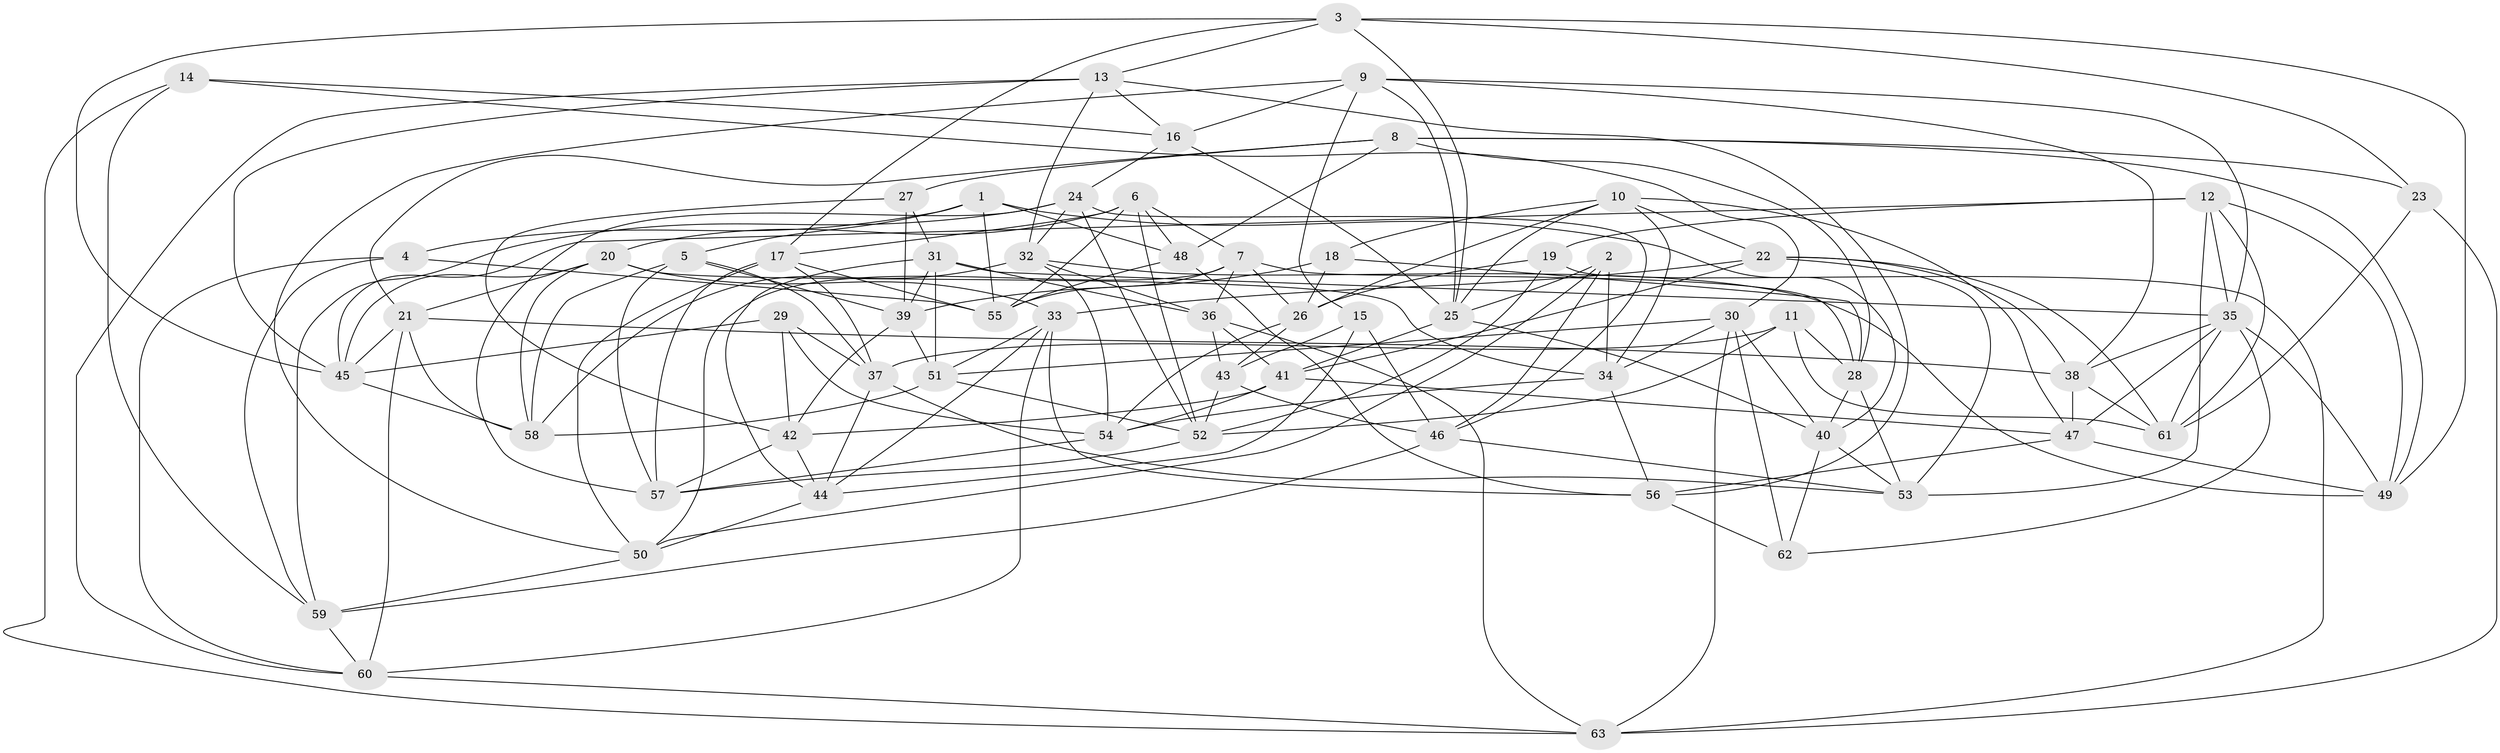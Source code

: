 // original degree distribution, {4: 1.0}
// Generated by graph-tools (version 1.1) at 2025/50/03/09/25 03:50:45]
// undirected, 63 vertices, 178 edges
graph export_dot {
graph [start="1"]
  node [color=gray90,style=filled];
  1;
  2;
  3;
  4;
  5;
  6;
  7;
  8;
  9;
  10;
  11;
  12;
  13;
  14;
  15;
  16;
  17;
  18;
  19;
  20;
  21;
  22;
  23;
  24;
  25;
  26;
  27;
  28;
  29;
  30;
  31;
  32;
  33;
  34;
  35;
  36;
  37;
  38;
  39;
  40;
  41;
  42;
  43;
  44;
  45;
  46;
  47;
  48;
  49;
  50;
  51;
  52;
  53;
  54;
  55;
  56;
  57;
  58;
  59;
  60;
  61;
  62;
  63;
  1 -- 4 [weight=1.0];
  1 -- 5 [weight=1.0];
  1 -- 40 [weight=1.0];
  1 -- 48 [weight=2.0];
  1 -- 55 [weight=1.0];
  2 -- 25 [weight=1.0];
  2 -- 34 [weight=1.0];
  2 -- 46 [weight=1.0];
  2 -- 50 [weight=1.0];
  3 -- 13 [weight=1.0];
  3 -- 17 [weight=1.0];
  3 -- 23 [weight=1.0];
  3 -- 25 [weight=1.0];
  3 -- 45 [weight=1.0];
  3 -- 49 [weight=1.0];
  4 -- 55 [weight=1.0];
  4 -- 59 [weight=1.0];
  4 -- 60 [weight=1.0];
  5 -- 37 [weight=1.0];
  5 -- 39 [weight=1.0];
  5 -- 57 [weight=1.0];
  5 -- 58 [weight=2.0];
  6 -- 7 [weight=1.0];
  6 -- 17 [weight=1.0];
  6 -- 20 [weight=1.0];
  6 -- 48 [weight=1.0];
  6 -- 52 [weight=1.0];
  6 -- 55 [weight=1.0];
  7 -- 26 [weight=1.0];
  7 -- 28 [weight=1.0];
  7 -- 36 [weight=1.0];
  7 -- 50 [weight=1.0];
  7 -- 55 [weight=1.0];
  8 -- 21 [weight=1.0];
  8 -- 23 [weight=1.0];
  8 -- 27 [weight=1.0];
  8 -- 28 [weight=1.0];
  8 -- 48 [weight=1.0];
  8 -- 49 [weight=1.0];
  9 -- 15 [weight=1.0];
  9 -- 16 [weight=1.0];
  9 -- 25 [weight=1.0];
  9 -- 35 [weight=1.0];
  9 -- 38 [weight=1.0];
  9 -- 50 [weight=1.0];
  10 -- 18 [weight=1.0];
  10 -- 22 [weight=1.0];
  10 -- 25 [weight=1.0];
  10 -- 26 [weight=1.0];
  10 -- 34 [weight=1.0];
  10 -- 47 [weight=1.0];
  11 -- 28 [weight=1.0];
  11 -- 37 [weight=1.0];
  11 -- 52 [weight=1.0];
  11 -- 61 [weight=1.0];
  12 -- 19 [weight=1.0];
  12 -- 35 [weight=1.0];
  12 -- 45 [weight=1.0];
  12 -- 49 [weight=1.0];
  12 -- 53 [weight=1.0];
  12 -- 61 [weight=1.0];
  13 -- 16 [weight=1.0];
  13 -- 32 [weight=1.0];
  13 -- 45 [weight=1.0];
  13 -- 56 [weight=1.0];
  13 -- 60 [weight=1.0];
  14 -- 16 [weight=1.0];
  14 -- 30 [weight=1.0];
  14 -- 59 [weight=1.0];
  14 -- 63 [weight=1.0];
  15 -- 43 [weight=1.0];
  15 -- 44 [weight=1.0];
  15 -- 46 [weight=1.0];
  16 -- 24 [weight=1.0];
  16 -- 25 [weight=2.0];
  17 -- 37 [weight=1.0];
  17 -- 50 [weight=1.0];
  17 -- 55 [weight=1.0];
  17 -- 57 [weight=1.0];
  18 -- 26 [weight=1.0];
  18 -- 28 [weight=1.0];
  18 -- 39 [weight=1.0];
  19 -- 26 [weight=1.0];
  19 -- 52 [weight=1.0];
  19 -- 63 [weight=1.0];
  20 -- 21 [weight=1.0];
  20 -- 33 [weight=1.0];
  20 -- 34 [weight=1.0];
  20 -- 45 [weight=1.0];
  20 -- 58 [weight=1.0];
  21 -- 38 [weight=1.0];
  21 -- 45 [weight=1.0];
  21 -- 58 [weight=1.0];
  21 -- 60 [weight=1.0];
  22 -- 33 [weight=1.0];
  22 -- 38 [weight=1.0];
  22 -- 41 [weight=1.0];
  22 -- 53 [weight=1.0];
  22 -- 61 [weight=1.0];
  23 -- 61 [weight=1.0];
  23 -- 63 [weight=1.0];
  24 -- 32 [weight=1.0];
  24 -- 46 [weight=1.0];
  24 -- 52 [weight=1.0];
  24 -- 57 [weight=1.0];
  24 -- 59 [weight=1.0];
  25 -- 40 [weight=1.0];
  25 -- 41 [weight=1.0];
  26 -- 43 [weight=1.0];
  26 -- 54 [weight=1.0];
  27 -- 31 [weight=1.0];
  27 -- 39 [weight=1.0];
  27 -- 42 [weight=1.0];
  28 -- 40 [weight=1.0];
  28 -- 53 [weight=1.0];
  29 -- 37 [weight=1.0];
  29 -- 42 [weight=1.0];
  29 -- 45 [weight=1.0];
  29 -- 54 [weight=1.0];
  30 -- 34 [weight=1.0];
  30 -- 40 [weight=1.0];
  30 -- 51 [weight=1.0];
  30 -- 62 [weight=1.0];
  30 -- 63 [weight=1.0];
  31 -- 35 [weight=1.0];
  31 -- 36 [weight=1.0];
  31 -- 39 [weight=1.0];
  31 -- 44 [weight=1.0];
  31 -- 51 [weight=1.0];
  32 -- 36 [weight=1.0];
  32 -- 49 [weight=1.0];
  32 -- 54 [weight=1.0];
  32 -- 58 [weight=1.0];
  33 -- 44 [weight=1.0];
  33 -- 51 [weight=1.0];
  33 -- 56 [weight=1.0];
  33 -- 60 [weight=1.0];
  34 -- 54 [weight=1.0];
  34 -- 56 [weight=1.0];
  35 -- 38 [weight=1.0];
  35 -- 47 [weight=1.0];
  35 -- 49 [weight=1.0];
  35 -- 61 [weight=1.0];
  35 -- 62 [weight=1.0];
  36 -- 41 [weight=1.0];
  36 -- 43 [weight=1.0];
  36 -- 63 [weight=1.0];
  37 -- 44 [weight=1.0];
  37 -- 53 [weight=1.0];
  38 -- 47 [weight=1.0];
  38 -- 61 [weight=1.0];
  39 -- 42 [weight=1.0];
  39 -- 51 [weight=1.0];
  40 -- 53 [weight=1.0];
  40 -- 62 [weight=1.0];
  41 -- 42 [weight=1.0];
  41 -- 47 [weight=1.0];
  41 -- 54 [weight=1.0];
  42 -- 44 [weight=1.0];
  42 -- 57 [weight=1.0];
  43 -- 46 [weight=1.0];
  43 -- 52 [weight=2.0];
  44 -- 50 [weight=1.0];
  45 -- 58 [weight=2.0];
  46 -- 53 [weight=1.0];
  46 -- 59 [weight=1.0];
  47 -- 49 [weight=1.0];
  47 -- 56 [weight=1.0];
  48 -- 55 [weight=1.0];
  48 -- 56 [weight=1.0];
  50 -- 59 [weight=1.0];
  51 -- 52 [weight=1.0];
  51 -- 58 [weight=1.0];
  52 -- 57 [weight=1.0];
  54 -- 57 [weight=1.0];
  56 -- 62 [weight=1.0];
  59 -- 60 [weight=1.0];
  60 -- 63 [weight=1.0];
}
